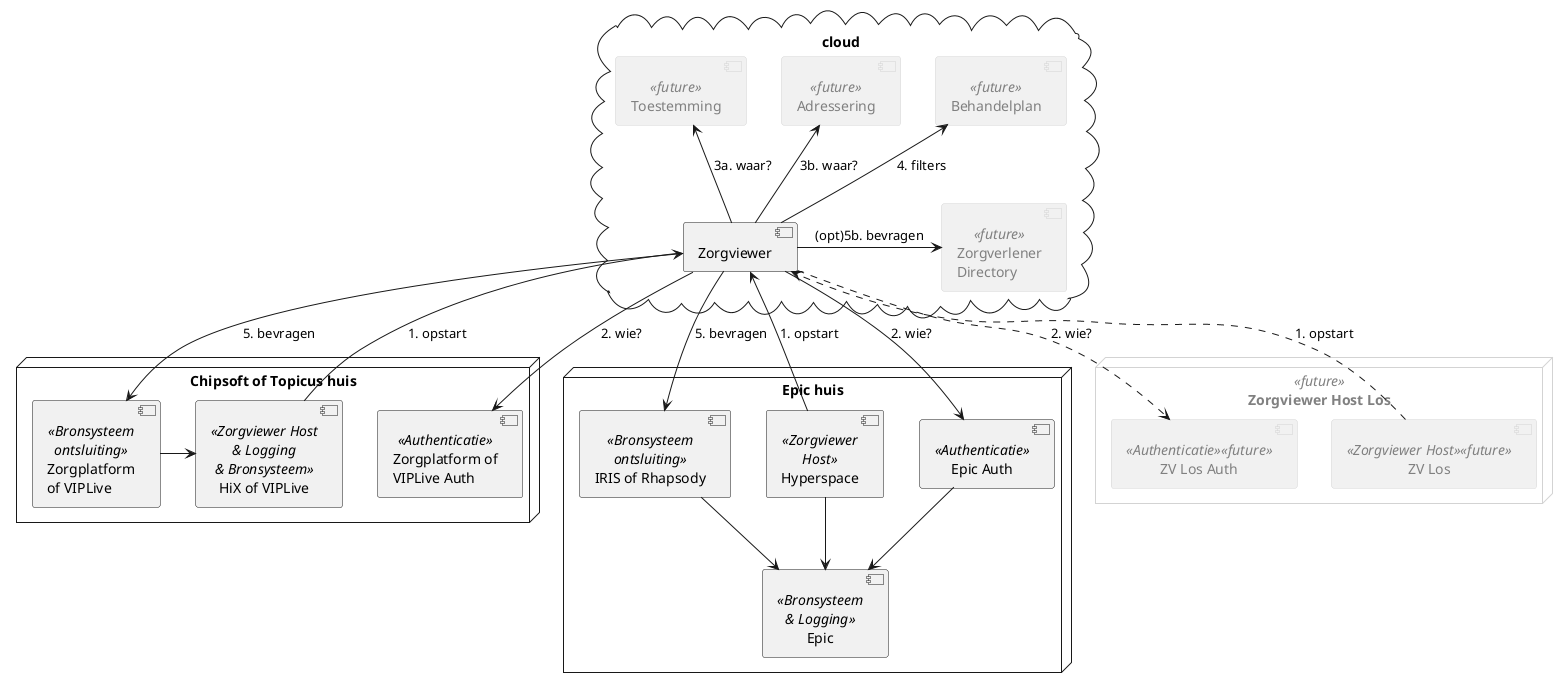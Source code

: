 @startuml

skinparam node {
  fontColor<<future>> Gray
  borderColor<<future>> LightGray
}
skinparam component {
  fontColor<<future>> Gray
  borderColor<<future>> LightGray
}

cloud "cloud" {
 [Zorgviewer]
 [Behandelplan] <<future>>
 [Toestemming] <<future>>
 [Adressering] <<future>>
 [Zorgverlener\nDirectory] <<future>>
}

node "Epic huis" {
 [Hyperspace] <<Zorgviewer\nHost>>
 [Epic Auth] <<Authenticatie>>
 [IRIS of Rhapsody] <<Bronsysteem\nontsluiting>> as Broker
 [Epic] <<Bronsysteem\n& Logging>>
 [Hyperspace]-->[Epic]
 [Broker]-->[Epic]
 [Epic Auth]-->[Epic]
}

node "Chipsoft of Topicus huis" {
 [HiX of VIPLive] <<Zorgviewer Host\n& Logging\n& Bronsysteem>>
 [Zorgplatform of\nVIPLive Auth] <<Authenticatie>>
 [Zorgplatform\nof VIPLive] <<Bronsysteem\nontsluiting>>
 [Zorgplatform\nof VIPLive]->[HiX of VIPLive]
}

node "Zorgviewer Host Los" <<future>> {
 [ZV Los] <<Zorgviewer Host>> <<future>>
 [ZV Los Auth] <<Authenticatie>> <<future>>
}

[Hyperspace]-u->[Zorgviewer] :  1. opstart
[HiX of VIPLive]-u->[Zorgviewer] : 1. opstart
[ZV Los]..>[Zorgviewer] : 1. opstart
[Zorgviewer]-d->[Epic Auth] : 2. wie?
[Zorgviewer]..>[ZV Los Auth] : 2. wie?
[Zorgviewer]-d->[Zorgplatform of\nVIPLive Auth] : 2. wie?
[Zorgviewer]-u->[Toestemming] : 3a. waar?
[Zorgviewer]-u->[Adressering] : 3b. waar?
[Zorgviewer]-u->[Behandelplan] : 4. filters
[Zorgviewer]->[Zorgplatform\nof VIPLive] : 5. bevragen
[Zorgviewer]->[Broker] : 5. bevragen
[Zorgviewer]->[Zorgverlener\nDirectory] : (opt)5b. bevragen
@enduml